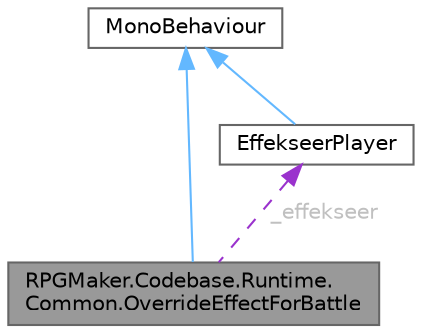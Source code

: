 digraph "RPGMaker.Codebase.Runtime.Common.OverrideEffectForBattle"
{
 // LATEX_PDF_SIZE
  bgcolor="transparent";
  edge [fontname=Helvetica,fontsize=10,labelfontname=Helvetica,labelfontsize=10];
  node [fontname=Helvetica,fontsize=10,shape=box,height=0.2,width=0.4];
  Node1 [id="Node000001",label="RPGMaker.Codebase.Runtime.\lCommon.OverrideEffectForBattle",height=0.2,width=0.4,color="gray40", fillcolor="grey60", style="filled", fontcolor="black",tooltip="😁 戦闘のためのオーバーライド効果"];
  Node2 -> Node1 [id="edge1_Node000001_Node000002",dir="back",color="steelblue1",style="solid",tooltip=" "];
  Node2 [id="Node000002",label="MonoBehaviour",height=0.2,width=0.4,color="gray40", fillcolor="white", style="filled",tooltip=" "];
  Node3 -> Node1 [id="edge2_Node000001_Node000003",dir="back",color="darkorchid3",style="dashed",tooltip=" ",label=" _effekseer",fontcolor="grey" ];
  Node3 [id="Node000003",label="EffekseerPlayer",height=0.2,width=0.4,color="gray40", fillcolor="white", style="filled",URL="$d0/d49/class_effekseer_player.html",tooltip="😁 Effekseerの再生を行う"];
  Node2 -> Node3 [id="edge3_Node000003_Node000002",dir="back",color="steelblue1",style="solid",tooltip=" "];
}

